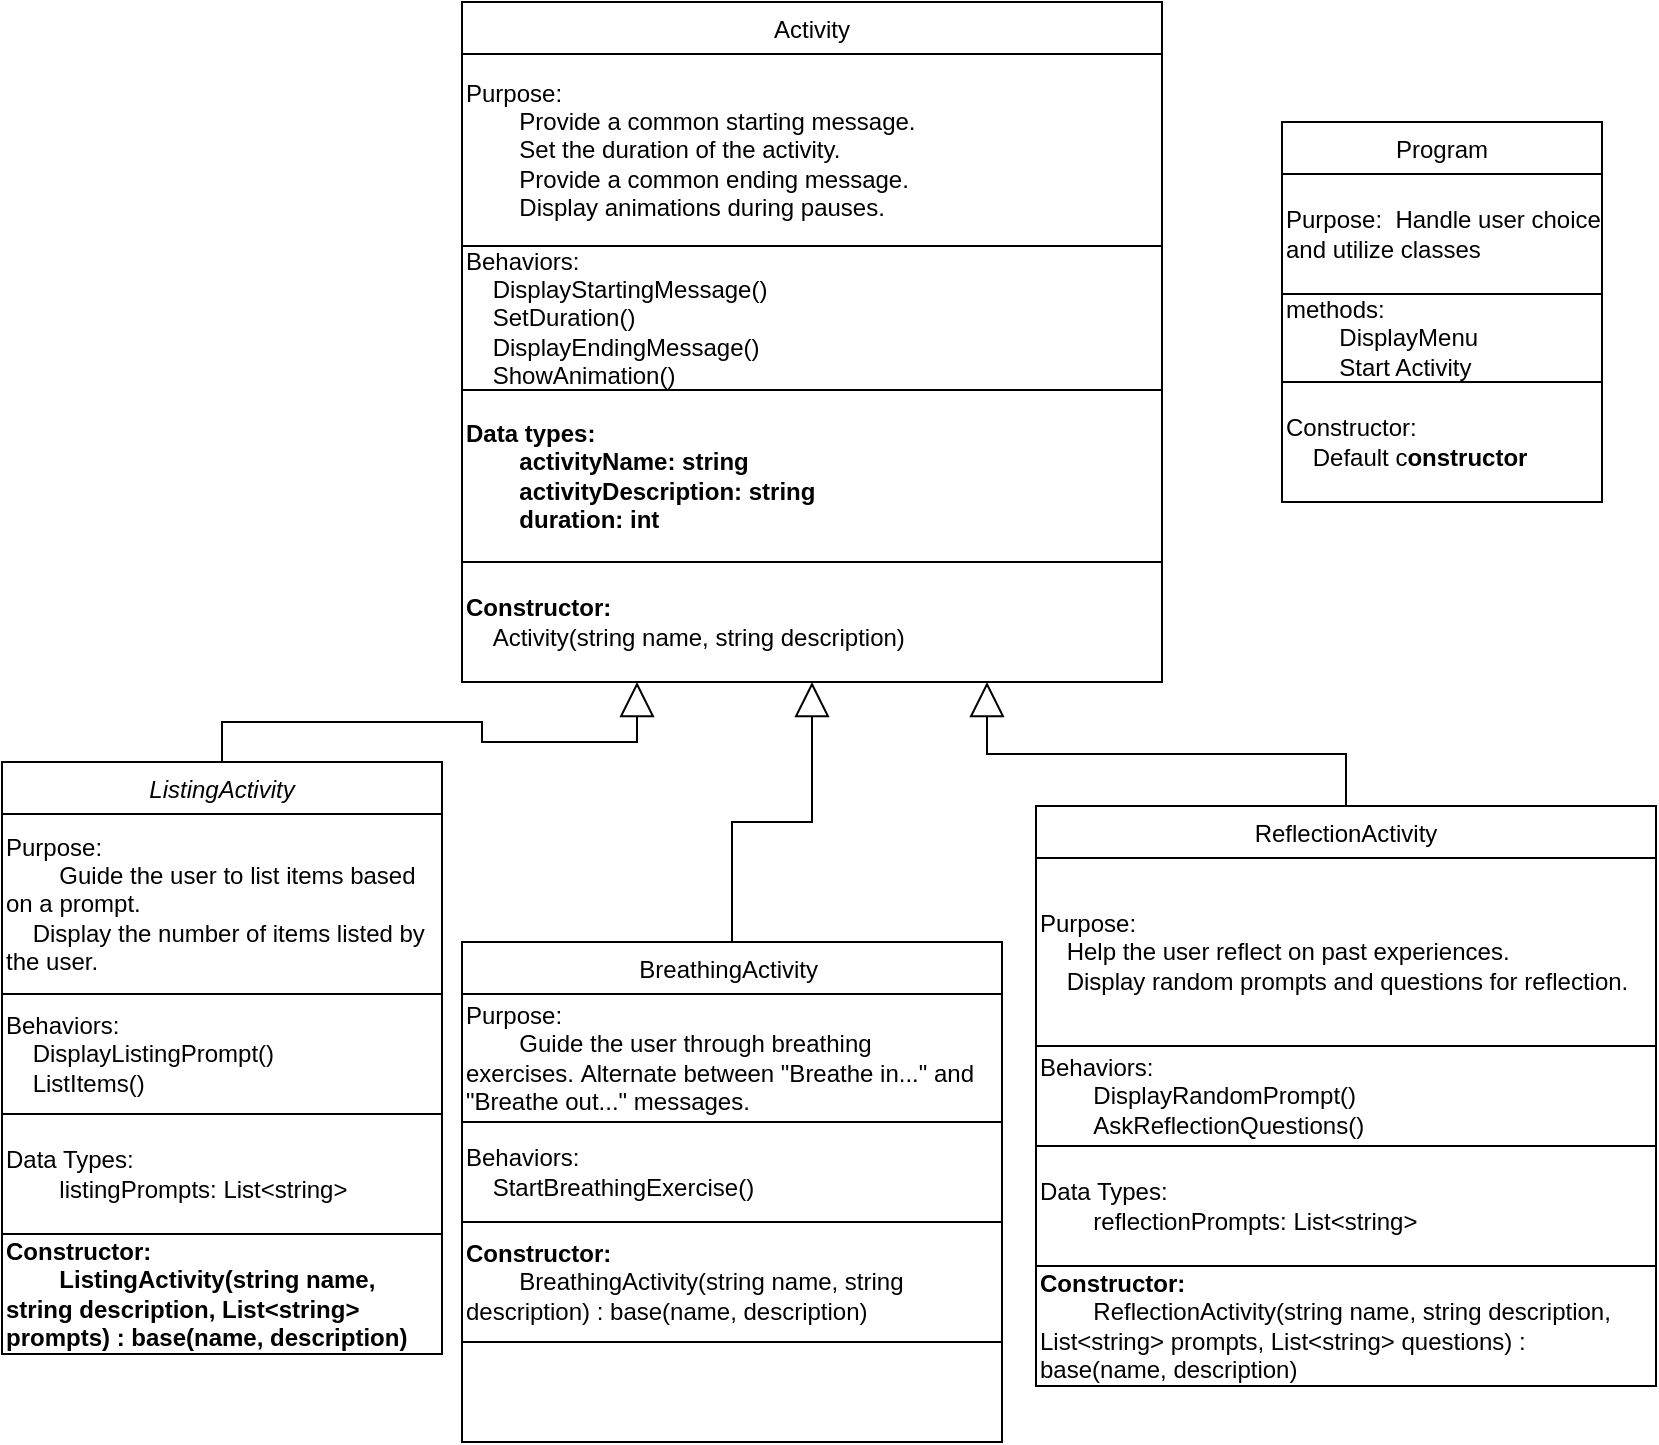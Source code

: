<mxfile version="22.0.3" type="device">
  <diagram id="C5RBs43oDa-KdzZeNtuy" name="Page-1">
    <mxGraphModel dx="1418" dy="820" grid="1" gridSize="10" guides="1" tooltips="1" connect="1" arrows="1" fold="1" page="1" pageScale="1" pageWidth="827" pageHeight="1169" math="0" shadow="0">
      <root>
        <mxCell id="WIyWlLk6GJQsqaUBKTNV-0" />
        <mxCell id="WIyWlLk6GJQsqaUBKTNV-1" parent="WIyWlLk6GJQsqaUBKTNV-0" />
        <mxCell id="zkfFHV4jXpPFQw0GAbJ--0" value="ListingActivity " style="swimlane;fontStyle=2;align=center;verticalAlign=top;childLayout=stackLayout;horizontal=1;startSize=26;horizontalStack=0;resizeParent=1;resizeLast=0;collapsible=1;marginBottom=0;rounded=0;shadow=0;strokeWidth=1;" parent="WIyWlLk6GJQsqaUBKTNV-1" vertex="1">
          <mxGeometry y="380" width="220" height="296" as="geometry">
            <mxRectangle x="230" y="140" width="160" height="26" as="alternateBounds" />
          </mxGeometry>
        </mxCell>
        <mxCell id="CghOZJPsOXeysqv0BFEc-24" value="Purpose:&lt;br&gt;&lt;span style=&quot;white-space: pre;&quot;&gt;&#x9;&lt;/span&gt;Guide the user to list items based on a prompt.&lt;div&gt;&amp;nbsp; &amp;nbsp; Display the number of items listed by the user.&lt;/div&gt;" style="rounded=0;whiteSpace=wrap;html=1;align=left;" parent="zkfFHV4jXpPFQw0GAbJ--0" vertex="1">
          <mxGeometry y="26" width="220" height="90" as="geometry" />
        </mxCell>
        <mxCell id="CghOZJPsOXeysqv0BFEc-30" value="&lt;div&gt;Behaviors:&lt;/div&gt;&lt;div&gt;&amp;nbsp; &amp;nbsp; DisplayListingPrompt()&lt;/div&gt;&lt;div&gt;&amp;nbsp; &amp;nbsp; ListItems()&lt;/div&gt;" style="whiteSpace=wrap;html=1;align=left;" parent="zkfFHV4jXpPFQw0GAbJ--0" vertex="1">
          <mxGeometry y="116" width="220" height="60" as="geometry" />
        </mxCell>
        <mxCell id="CghOZJPsOXeysqv0BFEc-37" value="Data Types:&lt;br&gt;&lt;span style=&quot;white-space: pre;&quot;&gt;&#x9;&lt;/span&gt;listingPrompts: List&amp;lt;string&amp;gt;" style="whiteSpace=wrap;html=1;align=left;" parent="zkfFHV4jXpPFQw0GAbJ--0" vertex="1">
          <mxGeometry y="176" width="220" height="60" as="geometry" />
        </mxCell>
        <mxCell id="CghOZJPsOXeysqv0BFEc-38" value="&lt;b&gt;Constructor:&lt;/b&gt;&lt;br&gt;&lt;b&gt;&lt;span style=&quot;white-space: pre;&quot;&gt;&#x9;&lt;/span&gt;ListingActivity(string name, string description, List&amp;lt;string&amp;gt; prompts) : base(name, description)&lt;/b&gt;&lt;span style=&quot;font-weight: bold;&quot;&gt;&lt;span style=&quot;white-space: pre;&quot;&gt;&amp;nbsp;&amp;nbsp;&amp;nbsp;&amp;nbsp;&lt;/span&gt;&lt;/span&gt;" style="whiteSpace=wrap;html=1;align=left;" parent="zkfFHV4jXpPFQw0GAbJ--0" vertex="1">
          <mxGeometry y="236" width="220" height="60" as="geometry" />
        </mxCell>
        <mxCell id="zkfFHV4jXpPFQw0GAbJ--6" value="BreathingActivity " style="swimlane;fontStyle=0;align=center;verticalAlign=top;childLayout=stackLayout;horizontal=1;startSize=26;horizontalStack=0;resizeParent=1;resizeLast=0;collapsible=1;marginBottom=0;rounded=0;shadow=0;strokeWidth=1;" parent="WIyWlLk6GJQsqaUBKTNV-1" vertex="1">
          <mxGeometry x="230" y="470" width="270" height="250" as="geometry">
            <mxRectangle x="130" y="380" width="160" height="26" as="alternateBounds" />
          </mxGeometry>
        </mxCell>
        <mxCell id="CghOZJPsOXeysqv0BFEc-13" value="Purpose:&lt;br&gt;&lt;span style=&quot;white-space: pre;&quot;&gt;&#x9;&lt;/span&gt;Guide the user through breathing exercises.&amp;nbsp;&lt;span style=&quot;background-color: initial;&quot;&gt;Alternate between &quot;Breathe in...&quot; and &quot;Breathe out...&quot; messages.&lt;/span&gt;" style="rounded=0;whiteSpace=wrap;html=1;align=left;" parent="zkfFHV4jXpPFQw0GAbJ--6" vertex="1">
          <mxGeometry y="26" width="270" height="64" as="geometry" />
        </mxCell>
        <mxCell id="CghOZJPsOXeysqv0BFEc-28" value="Behaviors:&lt;br&gt;&lt;span style=&quot;&quot;&gt;&lt;span style=&quot;white-space: pre;&quot;&gt;&amp;nbsp;&amp;nbsp;&amp;nbsp;&amp;nbsp;&lt;/span&gt;&lt;/span&gt;StartBreathingExercise()" style="rounded=0;whiteSpace=wrap;html=1;align=left;" parent="zkfFHV4jXpPFQw0GAbJ--6" vertex="1">
          <mxGeometry y="90" width="270" height="50" as="geometry" />
        </mxCell>
        <mxCell id="CghOZJPsOXeysqv0BFEc-40" value="&lt;strong&gt;Constructor:&lt;br&gt;&lt;/strong&gt;&lt;span style=&quot;white-space: pre;&quot;&gt;&#x9;&lt;/span&gt;BreathingActivity(string name, string description) : base(name, description)" style="whiteSpace=wrap;html=1;align=left;" parent="zkfFHV4jXpPFQw0GAbJ--6" vertex="1">
          <mxGeometry y="140" width="270" height="60" as="geometry" />
        </mxCell>
        <mxCell id="RgENuSNTIzKOygKHR2Vr-10" style="edgeStyle=orthogonalEdgeStyle;rounded=0;orthogonalLoop=1;jettySize=auto;html=1;exitX=0.5;exitY=0;exitDx=0;exitDy=0;entryX=0.75;entryY=1;entryDx=0;entryDy=0;endArrow=block;endFill=0;endSize=15;" parent="WIyWlLk6GJQsqaUBKTNV-1" source="zkfFHV4jXpPFQw0GAbJ--13" target="RgENuSNTIzKOygKHR2Vr-3" edge="1">
          <mxGeometry relative="1" as="geometry">
            <mxPoint x="380" y="325.5" as="targetPoint" />
            <mxPoint x="650" y="569.5" as="sourcePoint" />
          </mxGeometry>
        </mxCell>
        <mxCell id="zkfFHV4jXpPFQw0GAbJ--13" value="ReflectionActivity " style="swimlane;fontStyle=0;align=center;verticalAlign=top;childLayout=stackLayout;horizontal=1;startSize=26;horizontalStack=0;resizeParent=1;resizeLast=0;collapsible=1;marginBottom=0;rounded=0;shadow=0;strokeWidth=1;" parent="WIyWlLk6GJQsqaUBKTNV-1" vertex="1">
          <mxGeometry x="517" y="402" width="310" height="290" as="geometry">
            <mxRectangle x="340" y="380" width="170" height="26" as="alternateBounds" />
          </mxGeometry>
        </mxCell>
        <mxCell id="CghOZJPsOXeysqv0BFEc-17" value="Purpose:&amp;nbsp;&lt;br&gt;&lt;div&gt;&amp;nbsp; &amp;nbsp; Help the user reflect on past experiences.&lt;/div&gt;&lt;div&gt;&amp;nbsp; &amp;nbsp; Display random prompts and questions for reflection.&lt;/div&gt;" style="rounded=0;whiteSpace=wrap;html=1;align=left;" parent="zkfFHV4jXpPFQw0GAbJ--13" vertex="1">
          <mxGeometry y="26" width="310" height="94" as="geometry" />
        </mxCell>
        <mxCell id="CghOZJPsOXeysqv0BFEc-29" value="Behaviors:&lt;br&gt;&lt;span style=&quot;&quot;&gt;&lt;span style=&quot;&quot;&gt;&amp;nbsp;&amp;nbsp;&amp;nbsp;&amp;nbsp;&lt;/span&gt;&lt;/span&gt; &lt;span style=&quot;white-space: pre;&quot;&gt;&#x9;&lt;/span&gt;DisplayRandomPrompt()&lt;br&gt;&lt;span style=&quot;white-space: pre;&quot;&gt;&#x9;&lt;/span&gt;AskReflectionQuestions()" style="rounded=0;whiteSpace=wrap;html=1;align=left;" parent="zkfFHV4jXpPFQw0GAbJ--13" vertex="1">
          <mxGeometry y="120" width="310" height="50" as="geometry" />
        </mxCell>
        <mxCell id="CghOZJPsOXeysqv0BFEc-36" value="Data Types:&lt;br&gt;&lt;span style=&quot;white-space: pre;&quot;&gt;&#x9;&lt;/span&gt;reflectionPrompts: List&amp;lt;string&amp;gt;" style="whiteSpace=wrap;html=1;align=left;" parent="zkfFHV4jXpPFQw0GAbJ--13" vertex="1">
          <mxGeometry y="170" width="310" height="60" as="geometry" />
        </mxCell>
        <mxCell id="CghOZJPsOXeysqv0BFEc-39" value="&lt;strong&gt;Constructor:&lt;br&gt;&lt;/strong&gt;&lt;span style=&quot;white-space: pre;&quot;&gt;&#x9;&lt;/span&gt;ReflectionActivity(string name, string description, List&amp;lt;string&amp;gt; prompts, List&amp;lt;string&amp;gt; questions) : base(name, description)" style="whiteSpace=wrap;html=1;align=left;" parent="zkfFHV4jXpPFQw0GAbJ--13" vertex="1">
          <mxGeometry y="230" width="310" height="60" as="geometry" />
        </mxCell>
        <mxCell id="zkfFHV4jXpPFQw0GAbJ--17" value="Program" style="swimlane;fontStyle=0;align=center;verticalAlign=top;childLayout=stackLayout;horizontal=1;startSize=26;horizontalStack=0;resizeParent=1;resizeLast=0;collapsible=1;marginBottom=0;rounded=0;shadow=0;strokeWidth=1;" parent="WIyWlLk6GJQsqaUBKTNV-1" vertex="1">
          <mxGeometry x="640" y="60" width="160" height="190" as="geometry">
            <mxRectangle x="550" y="140" width="160" height="26" as="alternateBounds" />
          </mxGeometry>
        </mxCell>
        <mxCell id="CghOZJPsOXeysqv0BFEc-14" value="Purpose:&amp;nbsp; Handle user choice and utilize classes" style="rounded=0;whiteSpace=wrap;html=1;align=left;" parent="zkfFHV4jXpPFQw0GAbJ--17" vertex="1">
          <mxGeometry y="26" width="160" height="60" as="geometry" />
        </mxCell>
        <mxCell id="RgENuSNTIzKOygKHR2Vr-20" value="methods:&lt;br&gt;&lt;span style=&quot;white-space: pre;&quot;&gt;&#x9;&lt;/span&gt;DisplayMenu&lt;br&gt;&lt;span style=&quot;white-space: pre;&quot;&gt;&#x9;&lt;/span&gt;Start Activity" style="whiteSpace=wrap;html=1;align=left;" parent="zkfFHV4jXpPFQw0GAbJ--17" vertex="1">
          <mxGeometry y="86" width="160" height="44" as="geometry" />
        </mxCell>
        <mxCell id="CghOZJPsOXeysqv0BFEc-42" value="Constructor:&lt;br&gt;&lt;span style=&quot;&quot;&gt;&lt;span style=&quot;&quot;&gt;&amp;nbsp;&amp;nbsp;&amp;nbsp;&amp;nbsp;D&lt;/span&gt;&lt;/span&gt;efault c&lt;strong style=&quot;border-color: var(--border-color);&quot;&gt;onstructor&lt;/strong&gt;" style="whiteSpace=wrap;html=1;align=left;" parent="zkfFHV4jXpPFQw0GAbJ--17" vertex="1">
          <mxGeometry y="130" width="160" height="60" as="geometry" />
        </mxCell>
        <mxCell id="RgENuSNTIzKOygKHR2Vr-3" value="Activity" style="swimlane;fontStyle=0;align=center;verticalAlign=top;childLayout=stackLayout;horizontal=1;startSize=26;horizontalStack=0;resizeParent=1;resizeLast=0;collapsible=1;marginBottom=0;rounded=0;shadow=0;strokeWidth=1;" parent="WIyWlLk6GJQsqaUBKTNV-1" vertex="1">
          <mxGeometry x="230" width="350" height="340" as="geometry">
            <mxRectangle x="550" y="140" width="160" height="26" as="alternateBounds" />
          </mxGeometry>
        </mxCell>
        <mxCell id="CghOZJPsOXeysqv0BFEc-12" value="Purpose:&lt;br&gt;&lt;span style=&quot;white-space: pre;&quot;&gt;&#x9;&lt;/span&gt;Provide a common starting message.&lt;div&gt;&lt;span style=&quot;white-space: pre;&quot;&gt;&#x9;&lt;/span&gt;Set the duration of the activity.&lt;/div&gt;&lt;div&gt;&lt;span style=&quot;white-space: pre;&quot;&gt;&#x9;&lt;/span&gt;Provide a common ending message.&lt;/div&gt;&lt;div&gt;&lt;span style=&quot;white-space: pre;&quot;&gt;&#x9;&lt;/span&gt;Display animations during pauses.&lt;/div&gt;" style="rounded=0;whiteSpace=wrap;html=1;align=left;" parent="RgENuSNTIzKOygKHR2Vr-3" vertex="1">
          <mxGeometry y="26" width="350" height="96" as="geometry" />
        </mxCell>
        <mxCell id="CghOZJPsOXeysqv0BFEc-25" value="Behaviors:&lt;br&gt;&lt;div&gt;&amp;nbsp; &amp;nbsp; DisplayStartingMessage()&lt;/div&gt;&lt;div&gt;&amp;nbsp; &amp;nbsp; SetDuration()&lt;/div&gt;&lt;div&gt;&amp;nbsp; &amp;nbsp; DisplayEndingMessage()&lt;/div&gt;&lt;div&gt;&amp;nbsp; &amp;nbsp; ShowAnimation()&lt;/div&gt;" style="rounded=0;whiteSpace=wrap;html=1;align=left;" parent="RgENuSNTIzKOygKHR2Vr-3" vertex="1">
          <mxGeometry y="122" width="350" height="72" as="geometry" />
        </mxCell>
        <mxCell id="CghOZJPsOXeysqv0BFEc-35" value="&lt;b&gt;Data types:&lt;/b&gt;&lt;br&gt;&#x9;&lt;span style=&quot;&quot;&gt;&lt;b&gt;    &lt;span style=&quot;white-space: pre;&quot;&gt;&#x9;&lt;/span&gt;activityName: string&lt;br&gt;&lt;span style=&quot;white-space: pre;&quot;&gt;&#x9;&lt;/span&gt;activityDescription: string&lt;br&gt;&lt;span style=&quot;white-space: pre;&quot;&gt;&#x9;&lt;/span&gt;duration: int&lt;/b&gt;&lt;/span&gt;&lt;br&gt;&#x9;" style="whiteSpace=wrap;html=1;align=left;" parent="RgENuSNTIzKOygKHR2Vr-3" vertex="1">
          <mxGeometry y="194" width="350" height="86" as="geometry" />
        </mxCell>
        <mxCell id="CghOZJPsOXeysqv0BFEc-41" value="&lt;strong&gt;Constructor:&lt;br&gt;&lt;span style=&quot;&quot;&gt;&lt;span style=&quot;white-space: pre;&quot;&gt;&amp;nbsp;&amp;nbsp;&amp;nbsp;&amp;nbsp;&lt;/span&gt;&lt;/span&gt;&lt;/strong&gt;Activity(string name, string description)" style="whiteSpace=wrap;html=1;align=left;" parent="RgENuSNTIzKOygKHR2Vr-3" vertex="1">
          <mxGeometry y="280" width="350" height="60" as="geometry" />
        </mxCell>
        <mxCell id="RgENuSNTIzKOygKHR2Vr-11" style="edgeStyle=orthogonalEdgeStyle;rounded=0;orthogonalLoop=1;jettySize=auto;html=1;exitX=0.5;exitY=0;exitDx=0;exitDy=0;endArrow=block;endFill=0;endSize=15;entryX=0.25;entryY=1;entryDx=0;entryDy=0;" parent="WIyWlLk6GJQsqaUBKTNV-1" source="zkfFHV4jXpPFQw0GAbJ--0" target="RgENuSNTIzKOygKHR2Vr-3" edge="1">
          <mxGeometry relative="1" as="geometry">
            <mxPoint x="470" y="570" as="targetPoint" />
            <mxPoint x="370" y="635" as="sourcePoint" />
          </mxGeometry>
        </mxCell>
        <mxCell id="RgENuSNTIzKOygKHR2Vr-12" style="edgeStyle=orthogonalEdgeStyle;rounded=0;orthogonalLoop=1;jettySize=auto;html=1;exitX=0.5;exitY=0;exitDx=0;exitDy=0;entryX=0.5;entryY=1;entryDx=0;entryDy=0;endArrow=block;endFill=0;endSize=15;" parent="WIyWlLk6GJQsqaUBKTNV-1" source="zkfFHV4jXpPFQw0GAbJ--6" target="RgENuSNTIzKOygKHR2Vr-3" edge="1">
          <mxGeometry relative="1" as="geometry">
            <mxPoint x="290" y="300" as="targetPoint" />
            <mxPoint x="230" y="484" as="sourcePoint" />
          </mxGeometry>
        </mxCell>
      </root>
    </mxGraphModel>
  </diagram>
</mxfile>
